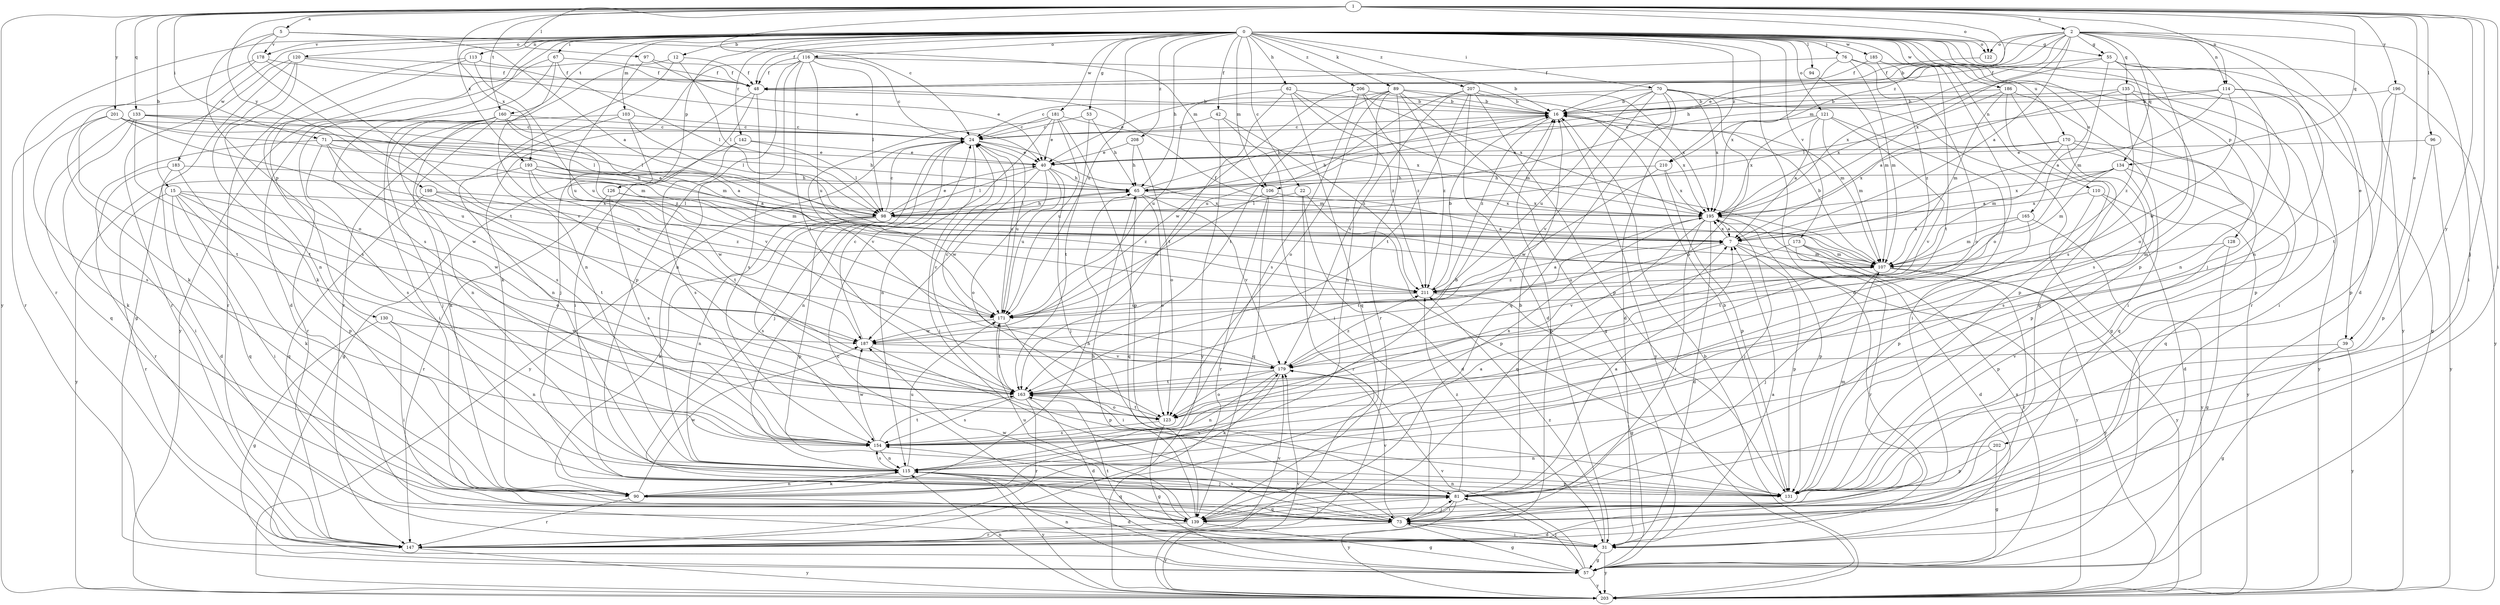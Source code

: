 strict digraph  {
0;
1;
2;
5;
7;
12;
15;
16;
22;
24;
31;
39;
40;
42;
48;
53;
55;
57;
62;
65;
67;
70;
71;
73;
76;
81;
89;
90;
94;
96;
97;
98;
103;
106;
107;
110;
113;
114;
115;
116;
120;
121;
122;
123;
126;
128;
130;
131;
133;
134;
135;
139;
142;
147;
154;
160;
163;
165;
170;
171;
173;
178;
179;
181;
183;
185;
186;
187;
193;
195;
196;
198;
201;
202;
203;
206;
207;
208;
210;
211;
0 -> 12  [label=b];
0 -> 22  [label=c];
0 -> 31  [label=d];
0 -> 39  [label=e];
0 -> 42  [label=f];
0 -> 48  [label=f];
0 -> 53  [label=g];
0 -> 55  [label=g];
0 -> 62  [label=h];
0 -> 65  [label=h];
0 -> 67  [label=i];
0 -> 70  [label=i];
0 -> 76  [label=j];
0 -> 81  [label=j];
0 -> 89  [label=k];
0 -> 94  [label=l];
0 -> 103  [label=m];
0 -> 106  [label=m];
0 -> 110  [label=n];
0 -> 113  [label=n];
0 -> 116  [label=o];
0 -> 120  [label=o];
0 -> 121  [label=o];
0 -> 122  [label=o];
0 -> 126  [label=p];
0 -> 128  [label=p];
0 -> 130  [label=p];
0 -> 131  [label=p];
0 -> 142  [label=r];
0 -> 147  [label=r];
0 -> 154  [label=s];
0 -> 160  [label=t];
0 -> 165  [label=u];
0 -> 170  [label=u];
0 -> 171  [label=u];
0 -> 173  [label=v];
0 -> 178  [label=v];
0 -> 181  [label=w];
0 -> 183  [label=w];
0 -> 185  [label=w];
0 -> 186  [label=w];
0 -> 193  [label=x];
0 -> 206  [label=z];
0 -> 207  [label=z];
0 -> 208  [label=z];
0 -> 210  [label=z];
1 -> 2  [label=a];
1 -> 5  [label=a];
1 -> 15  [label=b];
1 -> 24  [label=c];
1 -> 39  [label=e];
1 -> 71  [label=i];
1 -> 73  [label=i];
1 -> 81  [label=j];
1 -> 96  [label=l];
1 -> 97  [label=l];
1 -> 114  [label=n];
1 -> 122  [label=o];
1 -> 133  [label=q];
1 -> 134  [label=q];
1 -> 160  [label=t];
1 -> 193  [label=x];
1 -> 196  [label=y];
1 -> 198  [label=y];
1 -> 201  [label=y];
1 -> 202  [label=y];
1 -> 203  [label=y];
1 -> 210  [label=z];
2 -> 7  [label=a];
2 -> 16  [label=b];
2 -> 31  [label=d];
2 -> 40  [label=e];
2 -> 55  [label=g];
2 -> 65  [label=h];
2 -> 73  [label=i];
2 -> 106  [label=m];
2 -> 114  [label=n];
2 -> 115  [label=n];
2 -> 122  [label=o];
2 -> 134  [label=q];
2 -> 135  [label=q];
2 -> 195  [label=x];
5 -> 7  [label=a];
5 -> 106  [label=m];
5 -> 123  [label=o];
5 -> 163  [label=t];
5 -> 178  [label=v];
7 -> 107  [label=m];
7 -> 131  [label=p];
7 -> 171  [label=u];
7 -> 195  [label=x];
7 -> 203  [label=y];
12 -> 48  [label=f];
12 -> 98  [label=l];
12 -> 115  [label=n];
12 -> 147  [label=r];
15 -> 73  [label=i];
15 -> 90  [label=k];
15 -> 123  [label=o];
15 -> 139  [label=q];
15 -> 147  [label=r];
15 -> 187  [label=w];
15 -> 195  [label=x];
16 -> 24  [label=c];
16 -> 195  [label=x];
16 -> 203  [label=y];
16 -> 211  [label=z];
22 -> 31  [label=d];
22 -> 98  [label=l];
22 -> 131  [label=p];
22 -> 147  [label=r];
24 -> 40  [label=e];
24 -> 73  [label=i];
24 -> 81  [label=j];
24 -> 107  [label=m];
24 -> 115  [label=n];
24 -> 171  [label=u];
24 -> 203  [label=y];
31 -> 7  [label=a];
31 -> 57  [label=g];
31 -> 73  [label=i];
31 -> 163  [label=t];
31 -> 203  [label=y];
31 -> 211  [label=z];
39 -> 57  [label=g];
39 -> 179  [label=v];
39 -> 203  [label=y];
40 -> 65  [label=h];
40 -> 81  [label=j];
40 -> 98  [label=l];
40 -> 123  [label=o];
40 -> 171  [label=u];
40 -> 187  [label=w];
42 -> 24  [label=c];
42 -> 73  [label=i];
42 -> 203  [label=y];
42 -> 211  [label=z];
48 -> 16  [label=b];
48 -> 73  [label=i];
48 -> 81  [label=j];
48 -> 154  [label=s];
53 -> 24  [label=c];
53 -> 65  [label=h];
53 -> 163  [label=t];
55 -> 48  [label=f];
55 -> 107  [label=m];
55 -> 115  [label=n];
55 -> 123  [label=o];
55 -> 154  [label=s];
55 -> 195  [label=x];
55 -> 203  [label=y];
57 -> 24  [label=c];
57 -> 81  [label=j];
57 -> 115  [label=n];
57 -> 179  [label=v];
57 -> 195  [label=x];
57 -> 203  [label=y];
62 -> 16  [label=b];
62 -> 107  [label=m];
62 -> 139  [label=q];
62 -> 163  [label=t];
62 -> 171  [label=u];
62 -> 211  [label=z];
65 -> 16  [label=b];
65 -> 98  [label=l];
65 -> 123  [label=o];
65 -> 139  [label=q];
65 -> 179  [label=v];
65 -> 195  [label=x];
67 -> 31  [label=d];
67 -> 48  [label=f];
67 -> 98  [label=l];
67 -> 163  [label=t];
67 -> 203  [label=y];
70 -> 16  [label=b];
70 -> 24  [label=c];
70 -> 31  [label=d];
70 -> 57  [label=g];
70 -> 123  [label=o];
70 -> 139  [label=q];
70 -> 171  [label=u];
70 -> 179  [label=v];
70 -> 195  [label=x];
71 -> 7  [label=a];
71 -> 40  [label=e];
71 -> 65  [label=h];
71 -> 73  [label=i];
71 -> 154  [label=s];
71 -> 171  [label=u];
71 -> 187  [label=w];
73 -> 31  [label=d];
73 -> 57  [label=g];
73 -> 81  [label=j];
73 -> 154  [label=s];
73 -> 179  [label=v];
73 -> 203  [label=y];
76 -> 48  [label=f];
76 -> 107  [label=m];
76 -> 123  [label=o];
76 -> 147  [label=r];
76 -> 195  [label=x];
81 -> 7  [label=a];
81 -> 16  [label=b];
81 -> 73  [label=i];
81 -> 139  [label=q];
81 -> 203  [label=y];
81 -> 211  [label=z];
89 -> 16  [label=b];
89 -> 40  [label=e];
89 -> 57  [label=g];
89 -> 107  [label=m];
89 -> 115  [label=n];
89 -> 123  [label=o];
89 -> 147  [label=r];
89 -> 163  [label=t];
89 -> 211  [label=z];
90 -> 7  [label=a];
90 -> 31  [label=d];
90 -> 65  [label=h];
90 -> 115  [label=n];
90 -> 147  [label=r];
90 -> 179  [label=v];
90 -> 187  [label=w];
94 -> 107  [label=m];
96 -> 40  [label=e];
96 -> 131  [label=p];
96 -> 203  [label=y];
97 -> 40  [label=e];
97 -> 48  [label=f];
97 -> 171  [label=u];
98 -> 7  [label=a];
98 -> 16  [label=b];
98 -> 24  [label=c];
98 -> 40  [label=e];
98 -> 65  [label=h];
98 -> 90  [label=k];
98 -> 115  [label=n];
98 -> 131  [label=p];
98 -> 154  [label=s];
103 -> 24  [label=c];
103 -> 90  [label=k];
103 -> 98  [label=l];
103 -> 115  [label=n];
103 -> 179  [label=v];
106 -> 139  [label=q];
106 -> 147  [label=r];
106 -> 171  [label=u];
106 -> 195  [label=x];
107 -> 16  [label=b];
107 -> 48  [label=f];
107 -> 81  [label=j];
107 -> 147  [label=r];
107 -> 203  [label=y];
107 -> 211  [label=z];
110 -> 31  [label=d];
110 -> 131  [label=p];
110 -> 195  [label=x];
110 -> 203  [label=y];
113 -> 48  [label=f];
113 -> 147  [label=r];
113 -> 154  [label=s];
113 -> 171  [label=u];
114 -> 7  [label=a];
114 -> 16  [label=b];
114 -> 57  [label=g];
114 -> 73  [label=i];
114 -> 98  [label=l];
114 -> 187  [label=w];
115 -> 81  [label=j];
115 -> 90  [label=k];
115 -> 131  [label=p];
115 -> 139  [label=q];
115 -> 154  [label=s];
115 -> 171  [label=u];
115 -> 203  [label=y];
116 -> 16  [label=b];
116 -> 24  [label=c];
116 -> 48  [label=f];
116 -> 90  [label=k];
116 -> 98  [label=l];
116 -> 115  [label=n];
116 -> 131  [label=p];
116 -> 163  [label=t];
116 -> 171  [label=u];
120 -> 40  [label=e];
120 -> 48  [label=f];
120 -> 57  [label=g];
120 -> 90  [label=k];
120 -> 115  [label=n];
120 -> 147  [label=r];
121 -> 7  [label=a];
121 -> 24  [label=c];
121 -> 73  [label=i];
121 -> 107  [label=m];
121 -> 179  [label=v];
121 -> 195  [label=x];
122 -> 48  [label=f];
123 -> 57  [label=g];
123 -> 154  [label=s];
123 -> 163  [label=t];
126 -> 147  [label=r];
126 -> 154  [label=s];
126 -> 195  [label=x];
126 -> 211  [label=z];
128 -> 57  [label=g];
128 -> 107  [label=m];
128 -> 131  [label=p];
130 -> 57  [label=g];
130 -> 73  [label=i];
130 -> 115  [label=n];
130 -> 187  [label=w];
131 -> 16  [label=b];
131 -> 107  [label=m];
131 -> 115  [label=n];
133 -> 7  [label=a];
133 -> 24  [label=c];
133 -> 90  [label=k];
133 -> 98  [label=l];
133 -> 139  [label=q];
133 -> 163  [label=t];
134 -> 7  [label=a];
134 -> 65  [label=h];
134 -> 107  [label=m];
134 -> 139  [label=q];
134 -> 154  [label=s];
134 -> 195  [label=x];
135 -> 7  [label=a];
135 -> 16  [label=b];
135 -> 131  [label=p];
135 -> 154  [label=s];
135 -> 211  [label=z];
139 -> 57  [label=g];
139 -> 65  [label=h];
139 -> 81  [label=j];
139 -> 147  [label=r];
139 -> 171  [label=u];
139 -> 187  [label=w];
142 -> 40  [label=e];
142 -> 57  [label=g];
142 -> 98  [label=l];
142 -> 154  [label=s];
147 -> 16  [label=b];
147 -> 179  [label=v];
147 -> 203  [label=y];
154 -> 16  [label=b];
154 -> 115  [label=n];
154 -> 163  [label=t];
154 -> 187  [label=w];
154 -> 195  [label=x];
160 -> 24  [label=c];
160 -> 73  [label=i];
160 -> 81  [label=j];
160 -> 107  [label=m];
160 -> 115  [label=n];
160 -> 147  [label=r];
160 -> 154  [label=s];
160 -> 211  [label=z];
163 -> 24  [label=c];
163 -> 31  [label=d];
163 -> 123  [label=o];
163 -> 147  [label=r];
163 -> 154  [label=s];
165 -> 7  [label=a];
165 -> 107  [label=m];
165 -> 163  [label=t];
165 -> 203  [label=y];
170 -> 40  [label=e];
170 -> 107  [label=m];
170 -> 131  [label=p];
170 -> 139  [label=q];
170 -> 195  [label=x];
170 -> 203  [label=y];
171 -> 24  [label=c];
171 -> 73  [label=i];
171 -> 163  [label=t];
171 -> 187  [label=w];
173 -> 31  [label=d];
173 -> 107  [label=m];
173 -> 147  [label=r];
173 -> 179  [label=v];
173 -> 203  [label=y];
178 -> 48  [label=f];
178 -> 90  [label=k];
178 -> 147  [label=r];
178 -> 179  [label=v];
179 -> 24  [label=c];
179 -> 90  [label=k];
179 -> 115  [label=n];
179 -> 123  [label=o];
179 -> 163  [label=t];
179 -> 211  [label=z];
181 -> 24  [label=c];
181 -> 40  [label=e];
181 -> 115  [label=n];
181 -> 131  [label=p];
181 -> 171  [label=u];
181 -> 179  [label=v];
181 -> 195  [label=x];
183 -> 31  [label=d];
183 -> 65  [label=h];
183 -> 131  [label=p];
183 -> 147  [label=r];
185 -> 48  [label=f];
185 -> 123  [label=o];
185 -> 163  [label=t];
185 -> 211  [label=z];
186 -> 16  [label=b];
186 -> 73  [label=i];
186 -> 107  [label=m];
186 -> 131  [label=p];
186 -> 139  [label=q];
186 -> 195  [label=x];
187 -> 24  [label=c];
187 -> 131  [label=p];
187 -> 179  [label=v];
193 -> 7  [label=a];
193 -> 65  [label=h];
193 -> 107  [label=m];
193 -> 163  [label=t];
193 -> 187  [label=w];
193 -> 203  [label=y];
195 -> 7  [label=a];
195 -> 31  [label=d];
195 -> 73  [label=i];
195 -> 81  [label=j];
195 -> 131  [label=p];
195 -> 139  [label=q];
195 -> 163  [label=t];
196 -> 16  [label=b];
196 -> 131  [label=p];
196 -> 163  [label=t];
196 -> 203  [label=y];
198 -> 98  [label=l];
198 -> 139  [label=q];
198 -> 163  [label=t];
198 -> 211  [label=z];
201 -> 24  [label=c];
201 -> 98  [label=l];
201 -> 107  [label=m];
201 -> 154  [label=s];
201 -> 163  [label=t];
201 -> 171  [label=u];
202 -> 57  [label=g];
202 -> 115  [label=n];
202 -> 131  [label=p];
203 -> 16  [label=b];
203 -> 115  [label=n];
203 -> 179  [label=v];
206 -> 16  [label=b];
206 -> 154  [label=s];
206 -> 187  [label=w];
206 -> 195  [label=x];
206 -> 211  [label=z];
207 -> 16  [label=b];
207 -> 31  [label=d];
207 -> 131  [label=p];
207 -> 163  [label=t];
207 -> 171  [label=u];
207 -> 179  [label=v];
207 -> 195  [label=x];
208 -> 40  [label=e];
208 -> 65  [label=h];
208 -> 123  [label=o];
210 -> 65  [label=h];
210 -> 131  [label=p];
210 -> 187  [label=w];
210 -> 195  [label=x];
211 -> 7  [label=a];
211 -> 16  [label=b];
211 -> 57  [label=g];
211 -> 171  [label=u];
}
